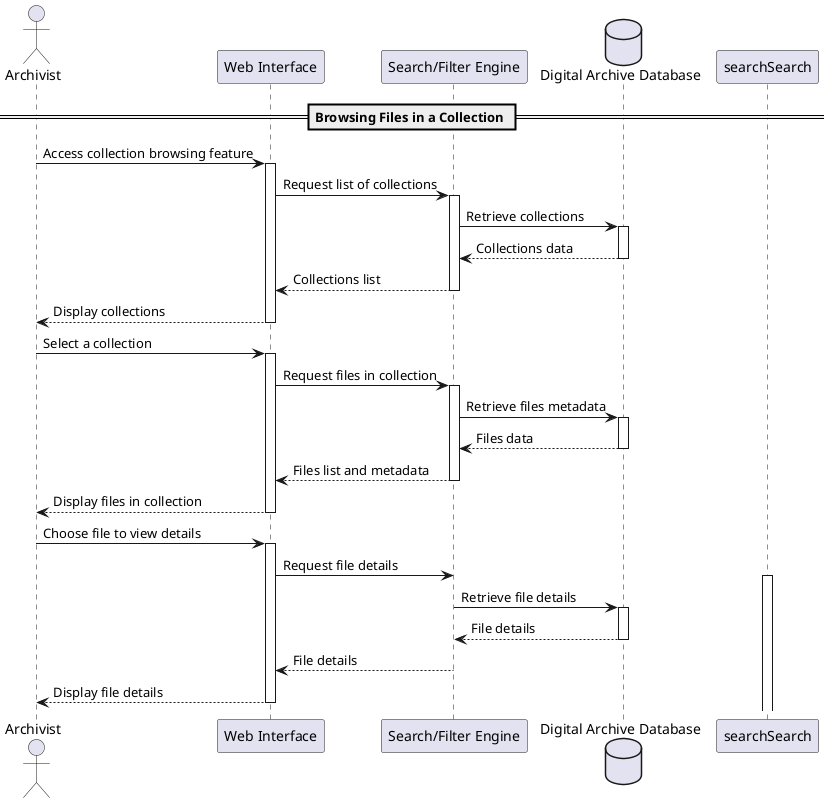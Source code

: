 @startuml
actor Archivist as archivist
participant "Web Interface" as web
participant "Search/Filter Engine" as searchEngine
database "Digital Archive Database" as database

== Browsing Files in a Collection ==
archivist -> web: Access collection browsing feature
activate web

web -> searchEngine: Request list of collections
activate searchEngine

searchEngine -> database: Retrieve collections
activate database
database --> searchEngine: Collections data
deactivate database

searchEngine --> web: Collections list
deactivate searchEngine

web --> archivist: Display collections
deactivate web

archivist -> web: Select a collection
activate web

web -> searchEngine: Request files in collection
activate searchEngine

searchEngine -> database: Retrieve files metadata
activate database
database --> searchEngine: Files data
deactivate database

searchEngine --> web: Files list and metadata
deactivate searchEngine

web --> archivist: Display files in collection
deactivate web

archivist -> web: Choose file to view details
activate web

web -> searchEngine: Request file details
activate searchSearch

searchEngine -> database: Retrieve file details
activate database
database --> searchEngine: File details
deactivate database

searchEngine --> web: File details
deactivate searchEngine

web --> archivist: Display file details
deactivate web

@enduml